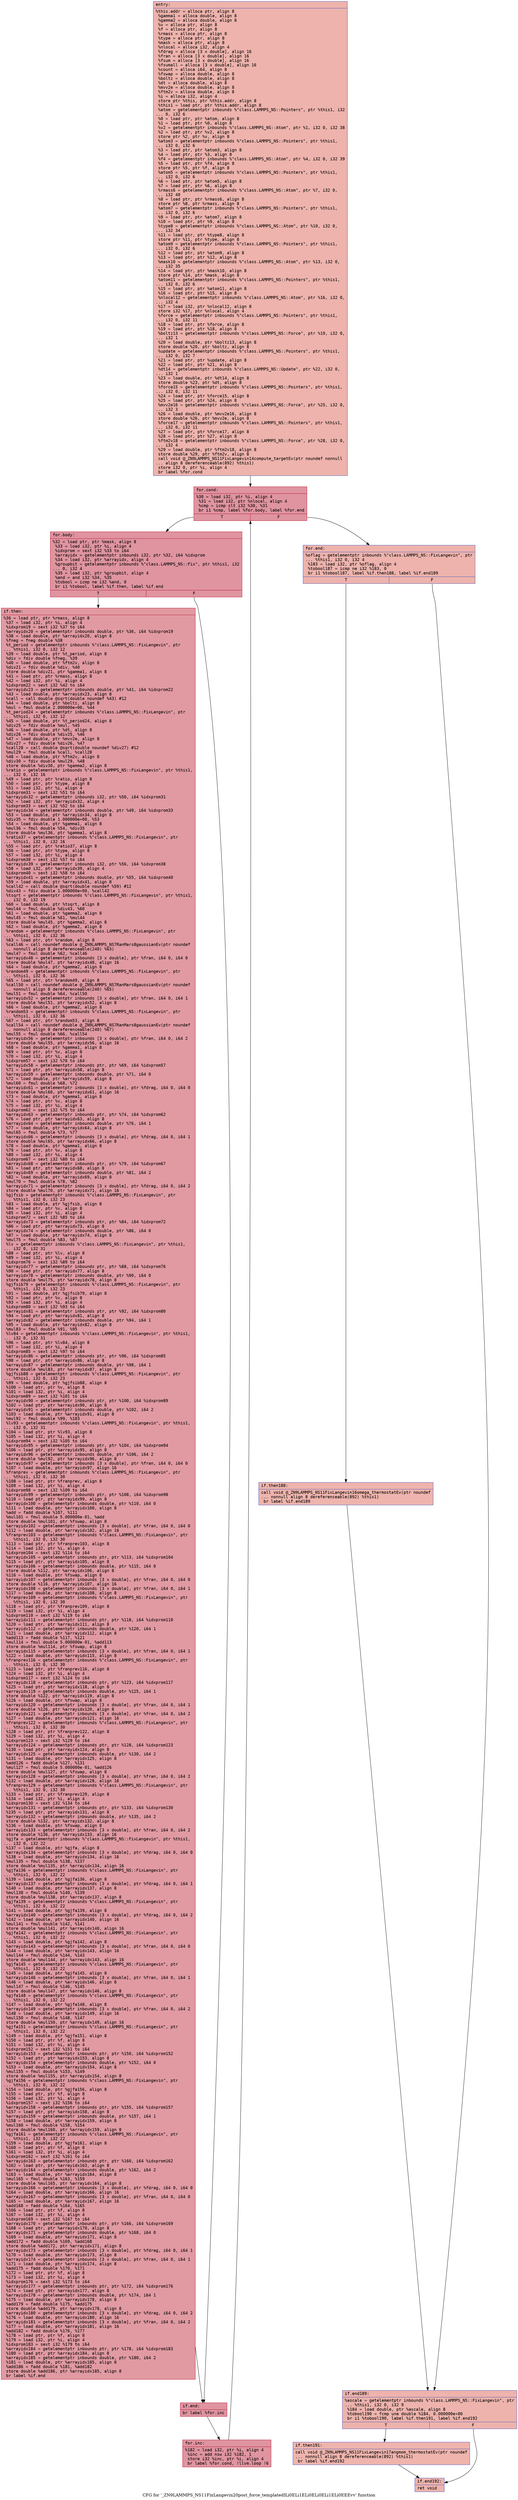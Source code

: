 digraph "CFG for '_ZN9LAMMPS_NS11FixLangevin20post_force_templatedILi0ELi1ELi0ELi0ELi1ELi0EEEvv' function" {
	label="CFG for '_ZN9LAMMPS_NS11FixLangevin20post_force_templatedILi0ELi1ELi0ELi0ELi1ELi0EEEvv' function";

	Node0x55e6b21b65c0 [shape=record,color="#3d50c3ff", style=filled, fillcolor="#d6524470" fontname="Courier",label="{entry:\l|  %this.addr = alloca ptr, align 8\l  %gamma1 = alloca double, align 8\l  %gamma2 = alloca double, align 8\l  %v = alloca ptr, align 8\l  %f = alloca ptr, align 8\l  %rmass = alloca ptr, align 8\l  %type = alloca ptr, align 8\l  %mask = alloca ptr, align 8\l  %nlocal = alloca i32, align 4\l  %fdrag = alloca [3 x double], align 16\l  %fran = alloca [3 x double], align 16\l  %fsum = alloca [3 x double], align 16\l  %fsumall = alloca [3 x double], align 16\l  %count = alloca i64, align 8\l  %fswap = alloca double, align 8\l  %boltz = alloca double, align 8\l  %dt = alloca double, align 8\l  %mvv2e = alloca double, align 8\l  %ftm2v = alloca double, align 8\l  %i = alloca i32, align 4\l  store ptr %this, ptr %this.addr, align 8\l  %this1 = load ptr, ptr %this.addr, align 8\l  %atom = getelementptr inbounds %\"class.LAMMPS_NS::Pointers\", ptr %this1, i32\l... 0, i32 6\l  %0 = load ptr, ptr %atom, align 8\l  %1 = load ptr, ptr %0, align 8\l  %v2 = getelementptr inbounds %\"class.LAMMPS_NS::Atom\", ptr %1, i32 0, i32 38\l  %2 = load ptr, ptr %v2, align 8\l  store ptr %2, ptr %v, align 8\l  %atom3 = getelementptr inbounds %\"class.LAMMPS_NS::Pointers\", ptr %this1,\l... i32 0, i32 6\l  %3 = load ptr, ptr %atom3, align 8\l  %4 = load ptr, ptr %3, align 8\l  %f4 = getelementptr inbounds %\"class.LAMMPS_NS::Atom\", ptr %4, i32 0, i32 39\l  %5 = load ptr, ptr %f4, align 8\l  store ptr %5, ptr %f, align 8\l  %atom5 = getelementptr inbounds %\"class.LAMMPS_NS::Pointers\", ptr %this1,\l... i32 0, i32 6\l  %6 = load ptr, ptr %atom5, align 8\l  %7 = load ptr, ptr %6, align 8\l  %rmass6 = getelementptr inbounds %\"class.LAMMPS_NS::Atom\", ptr %7, i32 0,\l... i32 40\l  %8 = load ptr, ptr %rmass6, align 8\l  store ptr %8, ptr %rmass, align 8\l  %atom7 = getelementptr inbounds %\"class.LAMMPS_NS::Pointers\", ptr %this1,\l... i32 0, i32 6\l  %9 = load ptr, ptr %atom7, align 8\l  %10 = load ptr, ptr %9, align 8\l  %type8 = getelementptr inbounds %\"class.LAMMPS_NS::Atom\", ptr %10, i32 0,\l... i32 34\l  %11 = load ptr, ptr %type8, align 8\l  store ptr %11, ptr %type, align 8\l  %atom9 = getelementptr inbounds %\"class.LAMMPS_NS::Pointers\", ptr %this1,\l... i32 0, i32 6\l  %12 = load ptr, ptr %atom9, align 8\l  %13 = load ptr, ptr %12, align 8\l  %mask10 = getelementptr inbounds %\"class.LAMMPS_NS::Atom\", ptr %13, i32 0,\l... i32 35\l  %14 = load ptr, ptr %mask10, align 8\l  store ptr %14, ptr %mask, align 8\l  %atom11 = getelementptr inbounds %\"class.LAMMPS_NS::Pointers\", ptr %this1,\l... i32 0, i32 6\l  %15 = load ptr, ptr %atom11, align 8\l  %16 = load ptr, ptr %15, align 8\l  %nlocal12 = getelementptr inbounds %\"class.LAMMPS_NS::Atom\", ptr %16, i32 0,\l... i32 4\l  %17 = load i32, ptr %nlocal12, align 8\l  store i32 %17, ptr %nlocal, align 4\l  %force = getelementptr inbounds %\"class.LAMMPS_NS::Pointers\", ptr %this1,\l... i32 0, i32 11\l  %18 = load ptr, ptr %force, align 8\l  %19 = load ptr, ptr %18, align 8\l  %boltz13 = getelementptr inbounds %\"class.LAMMPS_NS::Force\", ptr %19, i32 0,\l... i32 1\l  %20 = load double, ptr %boltz13, align 8\l  store double %20, ptr %boltz, align 8\l  %update = getelementptr inbounds %\"class.LAMMPS_NS::Pointers\", ptr %this1,\l... i32 0, i32 7\l  %21 = load ptr, ptr %update, align 8\l  %22 = load ptr, ptr %21, align 8\l  %dt14 = getelementptr inbounds %\"class.LAMMPS_NS::Update\", ptr %22, i32 0,\l... i32 1\l  %23 = load double, ptr %dt14, align 8\l  store double %23, ptr %dt, align 8\l  %force15 = getelementptr inbounds %\"class.LAMMPS_NS::Pointers\", ptr %this1,\l... i32 0, i32 11\l  %24 = load ptr, ptr %force15, align 8\l  %25 = load ptr, ptr %24, align 8\l  %mvv2e16 = getelementptr inbounds %\"class.LAMMPS_NS::Force\", ptr %25, i32 0,\l... i32 3\l  %26 = load double, ptr %mvv2e16, align 8\l  store double %26, ptr %mvv2e, align 8\l  %force17 = getelementptr inbounds %\"class.LAMMPS_NS::Pointers\", ptr %this1,\l... i32 0, i32 11\l  %27 = load ptr, ptr %force17, align 8\l  %28 = load ptr, ptr %27, align 8\l  %ftm2v18 = getelementptr inbounds %\"class.LAMMPS_NS::Force\", ptr %28, i32 0,\l... i32 4\l  %29 = load double, ptr %ftm2v18, align 8\l  store double %29, ptr %ftm2v, align 8\l  call void @_ZN9LAMMPS_NS11FixLangevin14compute_targetEv(ptr noundef nonnull\l... align 8 dereferenceable(892) %this1)\l  store i32 0, ptr %i, align 4\l  br label %for.cond\l}"];
	Node0x55e6b21b65c0 -> Node0x55e6b21bed50[tooltip="entry -> for.cond\nProbability 100.00%" ];
	Node0x55e6b21bed50 [shape=record,color="#b70d28ff", style=filled, fillcolor="#b70d2870" fontname="Courier",label="{for.cond:\l|  %30 = load i32, ptr %i, align 4\l  %31 = load i32, ptr %nlocal, align 4\l  %cmp = icmp slt i32 %30, %31\l  br i1 %cmp, label %for.body, label %for.end\l|{<s0>T|<s1>F}}"];
	Node0x55e6b21bed50:s0 -> Node0x55e6b21befd0[tooltip="for.cond -> for.body\nProbability 96.88%" ];
	Node0x55e6b21bed50:s1 -> Node0x55e6b21bf050[tooltip="for.cond -> for.end\nProbability 3.12%" ];
	Node0x55e6b21befd0 [shape=record,color="#b70d28ff", style=filled, fillcolor="#b70d2870" fontname="Courier",label="{for.body:\l|  %32 = load ptr, ptr %mask, align 8\l  %33 = load i32, ptr %i, align 4\l  %idxprom = sext i32 %33 to i64\l  %arrayidx = getelementptr inbounds i32, ptr %32, i64 %idxprom\l  %34 = load i32, ptr %arrayidx, align 4\l  %groupbit = getelementptr inbounds %\"class.LAMMPS_NS::Fix\", ptr %this1, i32\l... 0, i32 4\l  %35 = load i32, ptr %groupbit, align 4\l  %and = and i32 %34, %35\l  %tobool = icmp ne i32 %and, 0\l  br i1 %tobool, label %if.then, label %if.end\l|{<s0>T|<s1>F}}"];
	Node0x55e6b21befd0:s0 -> Node0x55e6b21b7a60[tooltip="for.body -> if.then\nProbability 62.50%" ];
	Node0x55e6b21befd0:s1 -> Node0x55e6b21bfaa0[tooltip="for.body -> if.end\nProbability 37.50%" ];
	Node0x55e6b21b7a60 [shape=record,color="#b70d28ff", style=filled, fillcolor="#bb1b2c70" fontname="Courier",label="{if.then:\l|  %36 = load ptr, ptr %rmass, align 8\l  %37 = load i32, ptr %i, align 4\l  %idxprom19 = sext i32 %37 to i64\l  %arrayidx20 = getelementptr inbounds double, ptr %36, i64 %idxprom19\l  %38 = load double, ptr %arrayidx20, align 8\l  %fneg = fneg double %38\l  %t_period = getelementptr inbounds %\"class.LAMMPS_NS::FixLangevin\", ptr\l... %this1, i32 0, i32 12\l  %39 = load double, ptr %t_period, align 8\l  %div = fdiv double %fneg, %39\l  %40 = load double, ptr %ftm2v, align 8\l  %div21 = fdiv double %div, %40\l  store double %div21, ptr %gamma1, align 8\l  %41 = load ptr, ptr %rmass, align 8\l  %42 = load i32, ptr %i, align 4\l  %idxprom22 = sext i32 %42 to i64\l  %arrayidx23 = getelementptr inbounds double, ptr %41, i64 %idxprom22\l  %43 = load double, ptr %arrayidx23, align 8\l  %call = call double @sqrt(double noundef %43) #12\l  %44 = load double, ptr %boltz, align 8\l  %mul = fmul double 2.000000e+00, %44\l  %t_period24 = getelementptr inbounds %\"class.LAMMPS_NS::FixLangevin\", ptr\l... %this1, i32 0, i32 12\l  %45 = load double, ptr %t_period24, align 8\l  %div25 = fdiv double %mul, %45\l  %46 = load double, ptr %dt, align 8\l  %div26 = fdiv double %div25, %46\l  %47 = load double, ptr %mvv2e, align 8\l  %div27 = fdiv double %div26, %47\l  %call28 = call double @sqrt(double noundef %div27) #12\l  %mul29 = fmul double %call, %call28\l  %48 = load double, ptr %ftm2v, align 8\l  %div30 = fdiv double %mul29, %48\l  store double %div30, ptr %gamma2, align 8\l  %ratio = getelementptr inbounds %\"class.LAMMPS_NS::FixLangevin\", ptr %this1,\l... i32 0, i32 16\l  %49 = load ptr, ptr %ratio, align 8\l  %50 = load ptr, ptr %type, align 8\l  %51 = load i32, ptr %i, align 4\l  %idxprom31 = sext i32 %51 to i64\l  %arrayidx32 = getelementptr inbounds i32, ptr %50, i64 %idxprom31\l  %52 = load i32, ptr %arrayidx32, align 4\l  %idxprom33 = sext i32 %52 to i64\l  %arrayidx34 = getelementptr inbounds double, ptr %49, i64 %idxprom33\l  %53 = load double, ptr %arrayidx34, align 8\l  %div35 = fdiv double 1.000000e+00, %53\l  %54 = load double, ptr %gamma1, align 8\l  %mul36 = fmul double %54, %div35\l  store double %mul36, ptr %gamma1, align 8\l  %ratio37 = getelementptr inbounds %\"class.LAMMPS_NS::FixLangevin\", ptr\l... %this1, i32 0, i32 16\l  %55 = load ptr, ptr %ratio37, align 8\l  %56 = load ptr, ptr %type, align 8\l  %57 = load i32, ptr %i, align 4\l  %idxprom38 = sext i32 %57 to i64\l  %arrayidx39 = getelementptr inbounds i32, ptr %56, i64 %idxprom38\l  %58 = load i32, ptr %arrayidx39, align 4\l  %idxprom40 = sext i32 %58 to i64\l  %arrayidx41 = getelementptr inbounds double, ptr %55, i64 %idxprom40\l  %59 = load double, ptr %arrayidx41, align 8\l  %call42 = call double @sqrt(double noundef %59) #12\l  %div43 = fdiv double 1.000000e+00, %call42\l  %tsqrt = getelementptr inbounds %\"class.LAMMPS_NS::FixLangevin\", ptr %this1,\l... i32 0, i32 19\l  %60 = load double, ptr %tsqrt, align 8\l  %mul44 = fmul double %div43, %60\l  %61 = load double, ptr %gamma2, align 8\l  %mul45 = fmul double %61, %mul44\l  store double %mul45, ptr %gamma2, align 8\l  %62 = load double, ptr %gamma2, align 8\l  %random = getelementptr inbounds %\"class.LAMMPS_NS::FixLangevin\", ptr\l... %this1, i32 0, i32 36\l  %63 = load ptr, ptr %random, align 8\l  %call46 = call noundef double @_ZN9LAMMPS_NS7RanMars8gaussianEv(ptr noundef\l... nonnull align 8 dereferenceable(240) %63)\l  %mul47 = fmul double %62, %call46\l  %arrayidx48 = getelementptr inbounds [3 x double], ptr %fran, i64 0, i64 0\l  store double %mul47, ptr %arrayidx48, align 16\l  %64 = load double, ptr %gamma2, align 8\l  %random49 = getelementptr inbounds %\"class.LAMMPS_NS::FixLangevin\", ptr\l... %this1, i32 0, i32 36\l  %65 = load ptr, ptr %random49, align 8\l  %call50 = call noundef double @_ZN9LAMMPS_NS7RanMars8gaussianEv(ptr noundef\l... nonnull align 8 dereferenceable(240) %65)\l  %mul51 = fmul double %64, %call50\l  %arrayidx52 = getelementptr inbounds [3 x double], ptr %fran, i64 0, i64 1\l  store double %mul51, ptr %arrayidx52, align 8\l  %66 = load double, ptr %gamma2, align 8\l  %random53 = getelementptr inbounds %\"class.LAMMPS_NS::FixLangevin\", ptr\l... %this1, i32 0, i32 36\l  %67 = load ptr, ptr %random53, align 8\l  %call54 = call noundef double @_ZN9LAMMPS_NS7RanMars8gaussianEv(ptr noundef\l... nonnull align 8 dereferenceable(240) %67)\l  %mul55 = fmul double %66, %call54\l  %arrayidx56 = getelementptr inbounds [3 x double], ptr %fran, i64 0, i64 2\l  store double %mul55, ptr %arrayidx56, align 16\l  %68 = load double, ptr %gamma1, align 8\l  %69 = load ptr, ptr %v, align 8\l  %70 = load i32, ptr %i, align 4\l  %idxprom57 = sext i32 %70 to i64\l  %arrayidx58 = getelementptr inbounds ptr, ptr %69, i64 %idxprom57\l  %71 = load ptr, ptr %arrayidx58, align 8\l  %arrayidx59 = getelementptr inbounds double, ptr %71, i64 0\l  %72 = load double, ptr %arrayidx59, align 8\l  %mul60 = fmul double %68, %72\l  %arrayidx61 = getelementptr inbounds [3 x double], ptr %fdrag, i64 0, i64 0\l  store double %mul60, ptr %arrayidx61, align 16\l  %73 = load double, ptr %gamma1, align 8\l  %74 = load ptr, ptr %v, align 8\l  %75 = load i32, ptr %i, align 4\l  %idxprom62 = sext i32 %75 to i64\l  %arrayidx63 = getelementptr inbounds ptr, ptr %74, i64 %idxprom62\l  %76 = load ptr, ptr %arrayidx63, align 8\l  %arrayidx64 = getelementptr inbounds double, ptr %76, i64 1\l  %77 = load double, ptr %arrayidx64, align 8\l  %mul65 = fmul double %73, %77\l  %arrayidx66 = getelementptr inbounds [3 x double], ptr %fdrag, i64 0, i64 1\l  store double %mul65, ptr %arrayidx66, align 8\l  %78 = load double, ptr %gamma1, align 8\l  %79 = load ptr, ptr %v, align 8\l  %80 = load i32, ptr %i, align 4\l  %idxprom67 = sext i32 %80 to i64\l  %arrayidx68 = getelementptr inbounds ptr, ptr %79, i64 %idxprom67\l  %81 = load ptr, ptr %arrayidx68, align 8\l  %arrayidx69 = getelementptr inbounds double, ptr %81, i64 2\l  %82 = load double, ptr %arrayidx69, align 8\l  %mul70 = fmul double %78, %82\l  %arrayidx71 = getelementptr inbounds [3 x double], ptr %fdrag, i64 0, i64 2\l  store double %mul70, ptr %arrayidx71, align 16\l  %gjfsib = getelementptr inbounds %\"class.LAMMPS_NS::FixLangevin\", ptr\l... %this1, i32 0, i32 23\l  %83 = load double, ptr %gjfsib, align 8\l  %84 = load ptr, ptr %v, align 8\l  %85 = load i32, ptr %i, align 4\l  %idxprom72 = sext i32 %85 to i64\l  %arrayidx73 = getelementptr inbounds ptr, ptr %84, i64 %idxprom72\l  %86 = load ptr, ptr %arrayidx73, align 8\l  %arrayidx74 = getelementptr inbounds double, ptr %86, i64 0\l  %87 = load double, ptr %arrayidx74, align 8\l  %mul75 = fmul double %83, %87\l  %lv = getelementptr inbounds %\"class.LAMMPS_NS::FixLangevin\", ptr %this1,\l... i32 0, i32 31\l  %88 = load ptr, ptr %lv, align 8\l  %89 = load i32, ptr %i, align 4\l  %idxprom76 = sext i32 %89 to i64\l  %arrayidx77 = getelementptr inbounds ptr, ptr %88, i64 %idxprom76\l  %90 = load ptr, ptr %arrayidx77, align 8\l  %arrayidx78 = getelementptr inbounds double, ptr %90, i64 0\l  store double %mul75, ptr %arrayidx78, align 8\l  %gjfsib79 = getelementptr inbounds %\"class.LAMMPS_NS::FixLangevin\", ptr\l... %this1, i32 0, i32 23\l  %91 = load double, ptr %gjfsib79, align 8\l  %92 = load ptr, ptr %v, align 8\l  %93 = load i32, ptr %i, align 4\l  %idxprom80 = sext i32 %93 to i64\l  %arrayidx81 = getelementptr inbounds ptr, ptr %92, i64 %idxprom80\l  %94 = load ptr, ptr %arrayidx81, align 8\l  %arrayidx82 = getelementptr inbounds double, ptr %94, i64 1\l  %95 = load double, ptr %arrayidx82, align 8\l  %mul83 = fmul double %91, %95\l  %lv84 = getelementptr inbounds %\"class.LAMMPS_NS::FixLangevin\", ptr %this1,\l... i32 0, i32 31\l  %96 = load ptr, ptr %lv84, align 8\l  %97 = load i32, ptr %i, align 4\l  %idxprom85 = sext i32 %97 to i64\l  %arrayidx86 = getelementptr inbounds ptr, ptr %96, i64 %idxprom85\l  %98 = load ptr, ptr %arrayidx86, align 8\l  %arrayidx87 = getelementptr inbounds double, ptr %98, i64 1\l  store double %mul83, ptr %arrayidx87, align 8\l  %gjfsib88 = getelementptr inbounds %\"class.LAMMPS_NS::FixLangevin\", ptr\l... %this1, i32 0, i32 23\l  %99 = load double, ptr %gjfsib88, align 8\l  %100 = load ptr, ptr %v, align 8\l  %101 = load i32, ptr %i, align 4\l  %idxprom89 = sext i32 %101 to i64\l  %arrayidx90 = getelementptr inbounds ptr, ptr %100, i64 %idxprom89\l  %102 = load ptr, ptr %arrayidx90, align 8\l  %arrayidx91 = getelementptr inbounds double, ptr %102, i64 2\l  %103 = load double, ptr %arrayidx91, align 8\l  %mul92 = fmul double %99, %103\l  %lv93 = getelementptr inbounds %\"class.LAMMPS_NS::FixLangevin\", ptr %this1,\l... i32 0, i32 31\l  %104 = load ptr, ptr %lv93, align 8\l  %105 = load i32, ptr %i, align 4\l  %idxprom94 = sext i32 %105 to i64\l  %arrayidx95 = getelementptr inbounds ptr, ptr %104, i64 %idxprom94\l  %106 = load ptr, ptr %arrayidx95, align 8\l  %arrayidx96 = getelementptr inbounds double, ptr %106, i64 2\l  store double %mul92, ptr %arrayidx96, align 8\l  %arrayidx97 = getelementptr inbounds [3 x double], ptr %fran, i64 0, i64 0\l  %107 = load double, ptr %arrayidx97, align 16\l  %franprev = getelementptr inbounds %\"class.LAMMPS_NS::FixLangevin\", ptr\l... %this1, i32 0, i32 30\l  %108 = load ptr, ptr %franprev, align 8\l  %109 = load i32, ptr %i, align 4\l  %idxprom98 = sext i32 %109 to i64\l  %arrayidx99 = getelementptr inbounds ptr, ptr %108, i64 %idxprom98\l  %110 = load ptr, ptr %arrayidx99, align 8\l  %arrayidx100 = getelementptr inbounds double, ptr %110, i64 0\l  %111 = load double, ptr %arrayidx100, align 8\l  %add = fadd double %107, %111\l  %mul101 = fmul double 5.000000e-01, %add\l  store double %mul101, ptr %fswap, align 8\l  %arrayidx102 = getelementptr inbounds [3 x double], ptr %fran, i64 0, i64 0\l  %112 = load double, ptr %arrayidx102, align 16\l  %franprev103 = getelementptr inbounds %\"class.LAMMPS_NS::FixLangevin\", ptr\l... %this1, i32 0, i32 30\l  %113 = load ptr, ptr %franprev103, align 8\l  %114 = load i32, ptr %i, align 4\l  %idxprom104 = sext i32 %114 to i64\l  %arrayidx105 = getelementptr inbounds ptr, ptr %113, i64 %idxprom104\l  %115 = load ptr, ptr %arrayidx105, align 8\l  %arrayidx106 = getelementptr inbounds double, ptr %115, i64 0\l  store double %112, ptr %arrayidx106, align 8\l  %116 = load double, ptr %fswap, align 8\l  %arrayidx107 = getelementptr inbounds [3 x double], ptr %fran, i64 0, i64 0\l  store double %116, ptr %arrayidx107, align 16\l  %arrayidx108 = getelementptr inbounds [3 x double], ptr %fran, i64 0, i64 1\l  %117 = load double, ptr %arrayidx108, align 8\l  %franprev109 = getelementptr inbounds %\"class.LAMMPS_NS::FixLangevin\", ptr\l... %this1, i32 0, i32 30\l  %118 = load ptr, ptr %franprev109, align 8\l  %119 = load i32, ptr %i, align 4\l  %idxprom110 = sext i32 %119 to i64\l  %arrayidx111 = getelementptr inbounds ptr, ptr %118, i64 %idxprom110\l  %120 = load ptr, ptr %arrayidx111, align 8\l  %arrayidx112 = getelementptr inbounds double, ptr %120, i64 1\l  %121 = load double, ptr %arrayidx112, align 8\l  %add113 = fadd double %117, %121\l  %mul114 = fmul double 5.000000e-01, %add113\l  store double %mul114, ptr %fswap, align 8\l  %arrayidx115 = getelementptr inbounds [3 x double], ptr %fran, i64 0, i64 1\l  %122 = load double, ptr %arrayidx115, align 8\l  %franprev116 = getelementptr inbounds %\"class.LAMMPS_NS::FixLangevin\", ptr\l... %this1, i32 0, i32 30\l  %123 = load ptr, ptr %franprev116, align 8\l  %124 = load i32, ptr %i, align 4\l  %idxprom117 = sext i32 %124 to i64\l  %arrayidx118 = getelementptr inbounds ptr, ptr %123, i64 %idxprom117\l  %125 = load ptr, ptr %arrayidx118, align 8\l  %arrayidx119 = getelementptr inbounds double, ptr %125, i64 1\l  store double %122, ptr %arrayidx119, align 8\l  %126 = load double, ptr %fswap, align 8\l  %arrayidx120 = getelementptr inbounds [3 x double], ptr %fran, i64 0, i64 1\l  store double %126, ptr %arrayidx120, align 8\l  %arrayidx121 = getelementptr inbounds [3 x double], ptr %fran, i64 0, i64 2\l  %127 = load double, ptr %arrayidx121, align 16\l  %franprev122 = getelementptr inbounds %\"class.LAMMPS_NS::FixLangevin\", ptr\l... %this1, i32 0, i32 30\l  %128 = load ptr, ptr %franprev122, align 8\l  %129 = load i32, ptr %i, align 4\l  %idxprom123 = sext i32 %129 to i64\l  %arrayidx124 = getelementptr inbounds ptr, ptr %128, i64 %idxprom123\l  %130 = load ptr, ptr %arrayidx124, align 8\l  %arrayidx125 = getelementptr inbounds double, ptr %130, i64 2\l  %131 = load double, ptr %arrayidx125, align 8\l  %add126 = fadd double %127, %131\l  %mul127 = fmul double 5.000000e-01, %add126\l  store double %mul127, ptr %fswap, align 8\l  %arrayidx128 = getelementptr inbounds [3 x double], ptr %fran, i64 0, i64 2\l  %132 = load double, ptr %arrayidx128, align 16\l  %franprev129 = getelementptr inbounds %\"class.LAMMPS_NS::FixLangevin\", ptr\l... %this1, i32 0, i32 30\l  %133 = load ptr, ptr %franprev129, align 8\l  %134 = load i32, ptr %i, align 4\l  %idxprom130 = sext i32 %134 to i64\l  %arrayidx131 = getelementptr inbounds ptr, ptr %133, i64 %idxprom130\l  %135 = load ptr, ptr %arrayidx131, align 8\l  %arrayidx132 = getelementptr inbounds double, ptr %135, i64 2\l  store double %132, ptr %arrayidx132, align 8\l  %136 = load double, ptr %fswap, align 8\l  %arrayidx133 = getelementptr inbounds [3 x double], ptr %fran, i64 0, i64 2\l  store double %136, ptr %arrayidx133, align 16\l  %gjfa = getelementptr inbounds %\"class.LAMMPS_NS::FixLangevin\", ptr %this1,\l... i32 0, i32 22\l  %137 = load double, ptr %gjfa, align 8\l  %arrayidx134 = getelementptr inbounds [3 x double], ptr %fdrag, i64 0, i64 0\l  %138 = load double, ptr %arrayidx134, align 16\l  %mul135 = fmul double %138, %137\l  store double %mul135, ptr %arrayidx134, align 16\l  %gjfa136 = getelementptr inbounds %\"class.LAMMPS_NS::FixLangevin\", ptr\l... %this1, i32 0, i32 22\l  %139 = load double, ptr %gjfa136, align 8\l  %arrayidx137 = getelementptr inbounds [3 x double], ptr %fdrag, i64 0, i64 1\l  %140 = load double, ptr %arrayidx137, align 8\l  %mul138 = fmul double %140, %139\l  store double %mul138, ptr %arrayidx137, align 8\l  %gjfa139 = getelementptr inbounds %\"class.LAMMPS_NS::FixLangevin\", ptr\l... %this1, i32 0, i32 22\l  %141 = load double, ptr %gjfa139, align 8\l  %arrayidx140 = getelementptr inbounds [3 x double], ptr %fdrag, i64 0, i64 2\l  %142 = load double, ptr %arrayidx140, align 16\l  %mul141 = fmul double %142, %141\l  store double %mul141, ptr %arrayidx140, align 16\l  %gjfa142 = getelementptr inbounds %\"class.LAMMPS_NS::FixLangevin\", ptr\l... %this1, i32 0, i32 22\l  %143 = load double, ptr %gjfa142, align 8\l  %arrayidx143 = getelementptr inbounds [3 x double], ptr %fran, i64 0, i64 0\l  %144 = load double, ptr %arrayidx143, align 16\l  %mul144 = fmul double %144, %143\l  store double %mul144, ptr %arrayidx143, align 16\l  %gjfa145 = getelementptr inbounds %\"class.LAMMPS_NS::FixLangevin\", ptr\l... %this1, i32 0, i32 22\l  %145 = load double, ptr %gjfa145, align 8\l  %arrayidx146 = getelementptr inbounds [3 x double], ptr %fran, i64 0, i64 1\l  %146 = load double, ptr %arrayidx146, align 8\l  %mul147 = fmul double %146, %145\l  store double %mul147, ptr %arrayidx146, align 8\l  %gjfa148 = getelementptr inbounds %\"class.LAMMPS_NS::FixLangevin\", ptr\l... %this1, i32 0, i32 22\l  %147 = load double, ptr %gjfa148, align 8\l  %arrayidx149 = getelementptr inbounds [3 x double], ptr %fran, i64 0, i64 2\l  %148 = load double, ptr %arrayidx149, align 16\l  %mul150 = fmul double %148, %147\l  store double %mul150, ptr %arrayidx149, align 16\l  %gjfa151 = getelementptr inbounds %\"class.LAMMPS_NS::FixLangevin\", ptr\l... %this1, i32 0, i32 22\l  %149 = load double, ptr %gjfa151, align 8\l  %150 = load ptr, ptr %f, align 8\l  %151 = load i32, ptr %i, align 4\l  %idxprom152 = sext i32 %151 to i64\l  %arrayidx153 = getelementptr inbounds ptr, ptr %150, i64 %idxprom152\l  %152 = load ptr, ptr %arrayidx153, align 8\l  %arrayidx154 = getelementptr inbounds double, ptr %152, i64 0\l  %153 = load double, ptr %arrayidx154, align 8\l  %mul155 = fmul double %153, %149\l  store double %mul155, ptr %arrayidx154, align 8\l  %gjfa156 = getelementptr inbounds %\"class.LAMMPS_NS::FixLangevin\", ptr\l... %this1, i32 0, i32 22\l  %154 = load double, ptr %gjfa156, align 8\l  %155 = load ptr, ptr %f, align 8\l  %156 = load i32, ptr %i, align 4\l  %idxprom157 = sext i32 %156 to i64\l  %arrayidx158 = getelementptr inbounds ptr, ptr %155, i64 %idxprom157\l  %157 = load ptr, ptr %arrayidx158, align 8\l  %arrayidx159 = getelementptr inbounds double, ptr %157, i64 1\l  %158 = load double, ptr %arrayidx159, align 8\l  %mul160 = fmul double %158, %154\l  store double %mul160, ptr %arrayidx159, align 8\l  %gjfa161 = getelementptr inbounds %\"class.LAMMPS_NS::FixLangevin\", ptr\l... %this1, i32 0, i32 22\l  %159 = load double, ptr %gjfa161, align 8\l  %160 = load ptr, ptr %f, align 8\l  %161 = load i32, ptr %i, align 4\l  %idxprom162 = sext i32 %161 to i64\l  %arrayidx163 = getelementptr inbounds ptr, ptr %160, i64 %idxprom162\l  %162 = load ptr, ptr %arrayidx163, align 8\l  %arrayidx164 = getelementptr inbounds double, ptr %162, i64 2\l  %163 = load double, ptr %arrayidx164, align 8\l  %mul165 = fmul double %163, %159\l  store double %mul165, ptr %arrayidx164, align 8\l  %arrayidx166 = getelementptr inbounds [3 x double], ptr %fdrag, i64 0, i64 0\l  %164 = load double, ptr %arrayidx166, align 16\l  %arrayidx167 = getelementptr inbounds [3 x double], ptr %fran, i64 0, i64 0\l  %165 = load double, ptr %arrayidx167, align 16\l  %add168 = fadd double %164, %165\l  %166 = load ptr, ptr %f, align 8\l  %167 = load i32, ptr %i, align 4\l  %idxprom169 = sext i32 %167 to i64\l  %arrayidx170 = getelementptr inbounds ptr, ptr %166, i64 %idxprom169\l  %168 = load ptr, ptr %arrayidx170, align 8\l  %arrayidx171 = getelementptr inbounds double, ptr %168, i64 0\l  %169 = load double, ptr %arrayidx171, align 8\l  %add172 = fadd double %169, %add168\l  store double %add172, ptr %arrayidx171, align 8\l  %arrayidx173 = getelementptr inbounds [3 x double], ptr %fdrag, i64 0, i64 1\l  %170 = load double, ptr %arrayidx173, align 8\l  %arrayidx174 = getelementptr inbounds [3 x double], ptr %fran, i64 0, i64 1\l  %171 = load double, ptr %arrayidx174, align 8\l  %add175 = fadd double %170, %171\l  %172 = load ptr, ptr %f, align 8\l  %173 = load i32, ptr %i, align 4\l  %idxprom176 = sext i32 %173 to i64\l  %arrayidx177 = getelementptr inbounds ptr, ptr %172, i64 %idxprom176\l  %174 = load ptr, ptr %arrayidx177, align 8\l  %arrayidx178 = getelementptr inbounds double, ptr %174, i64 1\l  %175 = load double, ptr %arrayidx178, align 8\l  %add179 = fadd double %175, %add175\l  store double %add179, ptr %arrayidx178, align 8\l  %arrayidx180 = getelementptr inbounds [3 x double], ptr %fdrag, i64 0, i64 2\l  %176 = load double, ptr %arrayidx180, align 16\l  %arrayidx181 = getelementptr inbounds [3 x double], ptr %fran, i64 0, i64 2\l  %177 = load double, ptr %arrayidx181, align 16\l  %add182 = fadd double %176, %177\l  %178 = load ptr, ptr %f, align 8\l  %179 = load i32, ptr %i, align 4\l  %idxprom183 = sext i32 %179 to i64\l  %arrayidx184 = getelementptr inbounds ptr, ptr %178, i64 %idxprom183\l  %180 = load ptr, ptr %arrayidx184, align 8\l  %arrayidx185 = getelementptr inbounds double, ptr %180, i64 2\l  %181 = load double, ptr %arrayidx185, align 8\l  %add186 = fadd double %181, %add182\l  store double %add186, ptr %arrayidx185, align 8\l  br label %if.end\l}"];
	Node0x55e6b21b7a60 -> Node0x55e6b21bfaa0[tooltip="if.then -> if.end\nProbability 100.00%" ];
	Node0x55e6b21bfaa0 [shape=record,color="#b70d28ff", style=filled, fillcolor="#b70d2870" fontname="Courier",label="{if.end:\l|  br label %for.inc\l}"];
	Node0x55e6b21bfaa0 -> Node0x55e6b21d0cc0[tooltip="if.end -> for.inc\nProbability 100.00%" ];
	Node0x55e6b21d0cc0 [shape=record,color="#b70d28ff", style=filled, fillcolor="#b70d2870" fontname="Courier",label="{for.inc:\l|  %182 = load i32, ptr %i, align 4\l  %inc = add nsw i32 %182, 1\l  store i32 %inc, ptr %i, align 4\l  br label %for.cond, !llvm.loop !6\l}"];
	Node0x55e6b21d0cc0 -> Node0x55e6b21bed50[tooltip="for.inc -> for.cond\nProbability 100.00%" ];
	Node0x55e6b21bf050 [shape=record,color="#3d50c3ff", style=filled, fillcolor="#d6524470" fontname="Courier",label="{for.end:\l|  %oflag = getelementptr inbounds %\"class.LAMMPS_NS::FixLangevin\", ptr\l... %this1, i32 0, i32 4\l  %183 = load i32, ptr %oflag, align 4\l  %tobool187 = icmp ne i32 %183, 0\l  br i1 %tobool187, label %if.then188, label %if.end189\l|{<s0>T|<s1>F}}"];
	Node0x55e6b21bf050:s0 -> Node0x55e6b21d12d0[tooltip="for.end -> if.then188\nProbability 62.50%" ];
	Node0x55e6b21bf050:s1 -> Node0x55e6b21d1350[tooltip="for.end -> if.end189\nProbability 37.50%" ];
	Node0x55e6b21d12d0 [shape=record,color="#3d50c3ff", style=filled, fillcolor="#d8564670" fontname="Courier",label="{if.then188:\l|  call void @_ZN9LAMMPS_NS11FixLangevin16omega_thermostatEv(ptr noundef\l... nonnull align 8 dereferenceable(892) %this1)\l  br label %if.end189\l}"];
	Node0x55e6b21d12d0 -> Node0x55e6b21d1350[tooltip="if.then188 -> if.end189\nProbability 100.00%" ];
	Node0x55e6b21d1350 [shape=record,color="#3d50c3ff", style=filled, fillcolor="#d6524470" fontname="Courier",label="{if.end189:\l|  %ascale = getelementptr inbounds %\"class.LAMMPS_NS::FixLangevin\", ptr\l... %this1, i32 0, i32 9\l  %184 = load double, ptr %ascale, align 8\l  %tobool190 = fcmp une double %184, 0.000000e+00\l  br i1 %tobool190, label %if.then191, label %if.end192\l|{<s0>T|<s1>F}}"];
	Node0x55e6b21d1350:s0 -> Node0x55e6b21d1880[tooltip="if.end189 -> if.then191\nProbability 62.50%" ];
	Node0x55e6b21d1350:s1 -> Node0x55e6b21d1900[tooltip="if.end189 -> if.end192\nProbability 37.50%" ];
	Node0x55e6b21d1880 [shape=record,color="#3d50c3ff", style=filled, fillcolor="#d8564670" fontname="Courier",label="{if.then191:\l|  call void @_ZN9LAMMPS_NS11FixLangevin17angmom_thermostatEv(ptr noundef\l... nonnull align 8 dereferenceable(892) %this1)\l  br label %if.end192\l}"];
	Node0x55e6b21d1880 -> Node0x55e6b21d1900[tooltip="if.then191 -> if.end192\nProbability 100.00%" ];
	Node0x55e6b21d1900 [shape=record,color="#3d50c3ff", style=filled, fillcolor="#d6524470" fontname="Courier",label="{if.end192:\l|  ret void\l}"];
}
